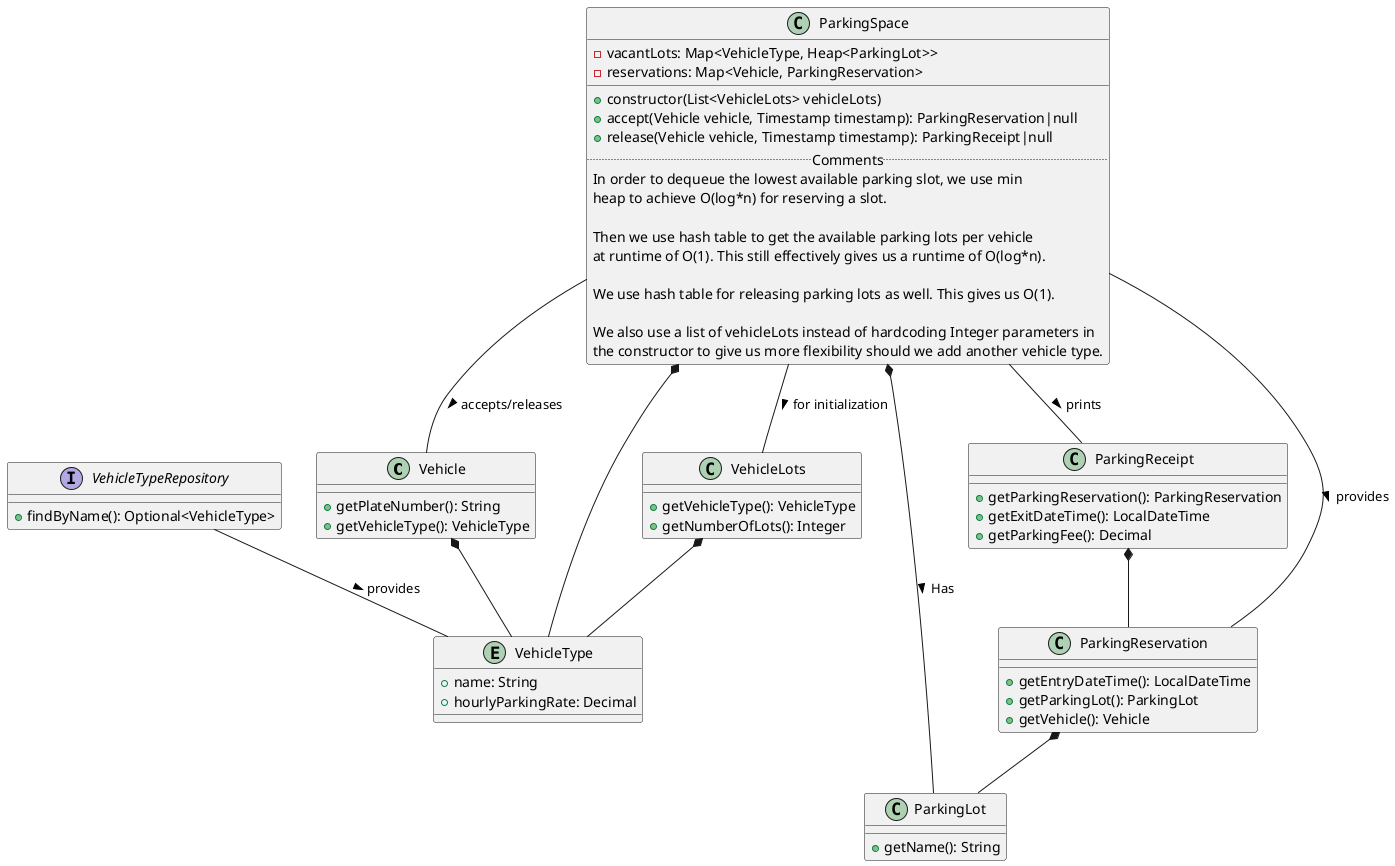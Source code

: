 @startuml
class Vehicle {
    + getPlateNumber(): String
    + getVehicleType(): VehicleType
}

entity VehicleType {
    + name: String
    + hourlyParkingRate: Decimal
}

interface VehicleTypeRepository {
    + findByName(): Optional<VehicleType>
}

class ParkingSpace {
    - vacantLots: Map<VehicleType, Heap<ParkingLot>>
    - reservations: Map<Vehicle, ParkingReservation>
    __
    + constructor(List<VehicleLots> vehicleLots)
    + accept(Vehicle vehicle, Timestamp timestamp): ParkingReservation|null
    + release(Vehicle vehicle, Timestamp timestamp): ParkingReceipt|null
    .. Comments ..
    In order to dequeue the lowest available parking slot, we use min
    heap to achieve O(log*n) for reserving a slot.

    Then we use hash table to get the available parking lots per vehicle
    at runtime of O(1). This still effectively gives us a runtime of O(log*n).

    We use hash table for releasing parking lots as well. This gives us O(1).

    We also use a list of vehicleLots instead of hardcoding Integer parameters in
    the constructor to give us more flexibility should we add another vehicle type.
}

class VehicleLots {
    + getVehicleType(): VehicleType
    + getNumberOfLots(): Integer
}

class ParkingLot {
    + getName(): String
}

class ParkingReceipt {
    + getParkingReservation(): ParkingReservation
    + getExitDateTime(): LocalDateTime
    + getParkingFee(): Decimal
}

class ParkingReservation {
    + getEntryDateTime(): LocalDateTime
    + getParkingLot(): ParkingLot
    + getVehicle(): Vehicle
}

Vehicle *-- VehicleType
VehicleLots *-- VehicleType
VehicleTypeRepository -- VehicleType: provides >
ParkingSpace *-- VehicleType
ParkingSpace *-- ParkingLot: Has >
ParkingSpace -- VehicleLots: for initialization >
ParkingSpace -- Vehicle: accepts/releases >
ParkingSpace -- ParkingReservation: provides >
ParkingReservation *-- ParkingLot
ParkingReceipt *-- ParkingReservation
ParkingSpace -- ParkingReceipt: prints >

@enduml